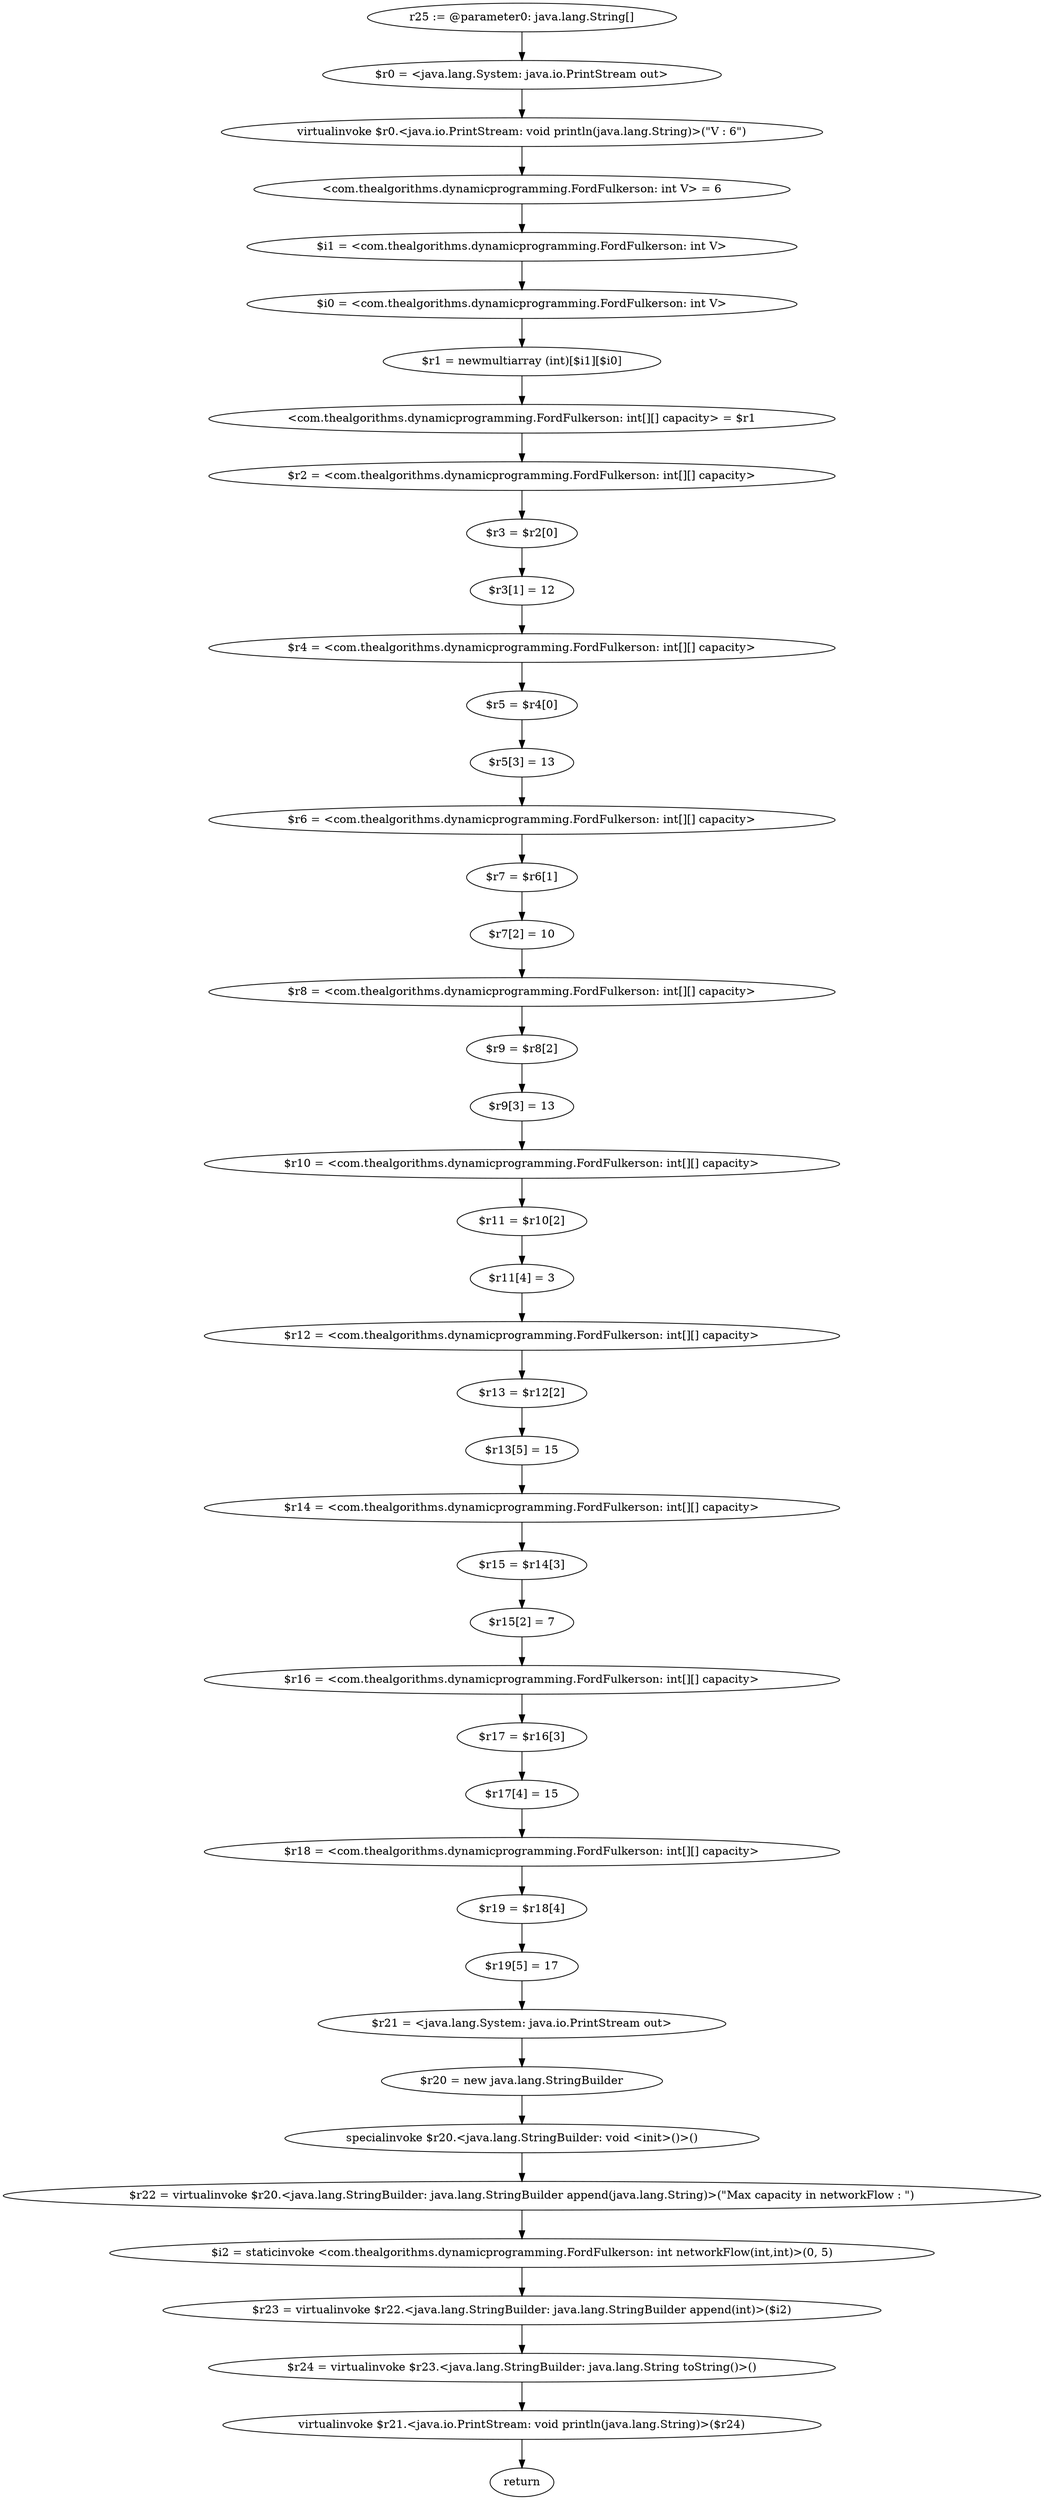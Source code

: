 digraph "unitGraph" {
    "r25 := @parameter0: java.lang.String[]"
    "$r0 = <java.lang.System: java.io.PrintStream out>"
    "virtualinvoke $r0.<java.io.PrintStream: void println(java.lang.String)>(\"V : 6\")"
    "<com.thealgorithms.dynamicprogramming.FordFulkerson: int V> = 6"
    "$i1 = <com.thealgorithms.dynamicprogramming.FordFulkerson: int V>"
    "$i0 = <com.thealgorithms.dynamicprogramming.FordFulkerson: int V>"
    "$r1 = newmultiarray (int)[$i1][$i0]"
    "<com.thealgorithms.dynamicprogramming.FordFulkerson: int[][] capacity> = $r1"
    "$r2 = <com.thealgorithms.dynamicprogramming.FordFulkerson: int[][] capacity>"
    "$r3 = $r2[0]"
    "$r3[1] = 12"
    "$r4 = <com.thealgorithms.dynamicprogramming.FordFulkerson: int[][] capacity>"
    "$r5 = $r4[0]"
    "$r5[3] = 13"
    "$r6 = <com.thealgorithms.dynamicprogramming.FordFulkerson: int[][] capacity>"
    "$r7 = $r6[1]"
    "$r7[2] = 10"
    "$r8 = <com.thealgorithms.dynamicprogramming.FordFulkerson: int[][] capacity>"
    "$r9 = $r8[2]"
    "$r9[3] = 13"
    "$r10 = <com.thealgorithms.dynamicprogramming.FordFulkerson: int[][] capacity>"
    "$r11 = $r10[2]"
    "$r11[4] = 3"
    "$r12 = <com.thealgorithms.dynamicprogramming.FordFulkerson: int[][] capacity>"
    "$r13 = $r12[2]"
    "$r13[5] = 15"
    "$r14 = <com.thealgorithms.dynamicprogramming.FordFulkerson: int[][] capacity>"
    "$r15 = $r14[3]"
    "$r15[2] = 7"
    "$r16 = <com.thealgorithms.dynamicprogramming.FordFulkerson: int[][] capacity>"
    "$r17 = $r16[3]"
    "$r17[4] = 15"
    "$r18 = <com.thealgorithms.dynamicprogramming.FordFulkerson: int[][] capacity>"
    "$r19 = $r18[4]"
    "$r19[5] = 17"
    "$r21 = <java.lang.System: java.io.PrintStream out>"
    "$r20 = new java.lang.StringBuilder"
    "specialinvoke $r20.<java.lang.StringBuilder: void <init>()>()"
    "$r22 = virtualinvoke $r20.<java.lang.StringBuilder: java.lang.StringBuilder append(java.lang.String)>(\"Max capacity in networkFlow : \")"
    "$i2 = staticinvoke <com.thealgorithms.dynamicprogramming.FordFulkerson: int networkFlow(int,int)>(0, 5)"
    "$r23 = virtualinvoke $r22.<java.lang.StringBuilder: java.lang.StringBuilder append(int)>($i2)"
    "$r24 = virtualinvoke $r23.<java.lang.StringBuilder: java.lang.String toString()>()"
    "virtualinvoke $r21.<java.io.PrintStream: void println(java.lang.String)>($r24)"
    "return"
    "r25 := @parameter0: java.lang.String[]"->"$r0 = <java.lang.System: java.io.PrintStream out>";
    "$r0 = <java.lang.System: java.io.PrintStream out>"->"virtualinvoke $r0.<java.io.PrintStream: void println(java.lang.String)>(\"V : 6\")";
    "virtualinvoke $r0.<java.io.PrintStream: void println(java.lang.String)>(\"V : 6\")"->"<com.thealgorithms.dynamicprogramming.FordFulkerson: int V> = 6";
    "<com.thealgorithms.dynamicprogramming.FordFulkerson: int V> = 6"->"$i1 = <com.thealgorithms.dynamicprogramming.FordFulkerson: int V>";
    "$i1 = <com.thealgorithms.dynamicprogramming.FordFulkerson: int V>"->"$i0 = <com.thealgorithms.dynamicprogramming.FordFulkerson: int V>";
    "$i0 = <com.thealgorithms.dynamicprogramming.FordFulkerson: int V>"->"$r1 = newmultiarray (int)[$i1][$i0]";
    "$r1 = newmultiarray (int)[$i1][$i0]"->"<com.thealgorithms.dynamicprogramming.FordFulkerson: int[][] capacity> = $r1";
    "<com.thealgorithms.dynamicprogramming.FordFulkerson: int[][] capacity> = $r1"->"$r2 = <com.thealgorithms.dynamicprogramming.FordFulkerson: int[][] capacity>";
    "$r2 = <com.thealgorithms.dynamicprogramming.FordFulkerson: int[][] capacity>"->"$r3 = $r2[0]";
    "$r3 = $r2[0]"->"$r3[1] = 12";
    "$r3[1] = 12"->"$r4 = <com.thealgorithms.dynamicprogramming.FordFulkerson: int[][] capacity>";
    "$r4 = <com.thealgorithms.dynamicprogramming.FordFulkerson: int[][] capacity>"->"$r5 = $r4[0]";
    "$r5 = $r4[0]"->"$r5[3] = 13";
    "$r5[3] = 13"->"$r6 = <com.thealgorithms.dynamicprogramming.FordFulkerson: int[][] capacity>";
    "$r6 = <com.thealgorithms.dynamicprogramming.FordFulkerson: int[][] capacity>"->"$r7 = $r6[1]";
    "$r7 = $r6[1]"->"$r7[2] = 10";
    "$r7[2] = 10"->"$r8 = <com.thealgorithms.dynamicprogramming.FordFulkerson: int[][] capacity>";
    "$r8 = <com.thealgorithms.dynamicprogramming.FordFulkerson: int[][] capacity>"->"$r9 = $r8[2]";
    "$r9 = $r8[2]"->"$r9[3] = 13";
    "$r9[3] = 13"->"$r10 = <com.thealgorithms.dynamicprogramming.FordFulkerson: int[][] capacity>";
    "$r10 = <com.thealgorithms.dynamicprogramming.FordFulkerson: int[][] capacity>"->"$r11 = $r10[2]";
    "$r11 = $r10[2]"->"$r11[4] = 3";
    "$r11[4] = 3"->"$r12 = <com.thealgorithms.dynamicprogramming.FordFulkerson: int[][] capacity>";
    "$r12 = <com.thealgorithms.dynamicprogramming.FordFulkerson: int[][] capacity>"->"$r13 = $r12[2]";
    "$r13 = $r12[2]"->"$r13[5] = 15";
    "$r13[5] = 15"->"$r14 = <com.thealgorithms.dynamicprogramming.FordFulkerson: int[][] capacity>";
    "$r14 = <com.thealgorithms.dynamicprogramming.FordFulkerson: int[][] capacity>"->"$r15 = $r14[3]";
    "$r15 = $r14[3]"->"$r15[2] = 7";
    "$r15[2] = 7"->"$r16 = <com.thealgorithms.dynamicprogramming.FordFulkerson: int[][] capacity>";
    "$r16 = <com.thealgorithms.dynamicprogramming.FordFulkerson: int[][] capacity>"->"$r17 = $r16[3]";
    "$r17 = $r16[3]"->"$r17[4] = 15";
    "$r17[4] = 15"->"$r18 = <com.thealgorithms.dynamicprogramming.FordFulkerson: int[][] capacity>";
    "$r18 = <com.thealgorithms.dynamicprogramming.FordFulkerson: int[][] capacity>"->"$r19 = $r18[4]";
    "$r19 = $r18[4]"->"$r19[5] = 17";
    "$r19[5] = 17"->"$r21 = <java.lang.System: java.io.PrintStream out>";
    "$r21 = <java.lang.System: java.io.PrintStream out>"->"$r20 = new java.lang.StringBuilder";
    "$r20 = new java.lang.StringBuilder"->"specialinvoke $r20.<java.lang.StringBuilder: void <init>()>()";
    "specialinvoke $r20.<java.lang.StringBuilder: void <init>()>()"->"$r22 = virtualinvoke $r20.<java.lang.StringBuilder: java.lang.StringBuilder append(java.lang.String)>(\"Max capacity in networkFlow : \")";
    "$r22 = virtualinvoke $r20.<java.lang.StringBuilder: java.lang.StringBuilder append(java.lang.String)>(\"Max capacity in networkFlow : \")"->"$i2 = staticinvoke <com.thealgorithms.dynamicprogramming.FordFulkerson: int networkFlow(int,int)>(0, 5)";
    "$i2 = staticinvoke <com.thealgorithms.dynamicprogramming.FordFulkerson: int networkFlow(int,int)>(0, 5)"->"$r23 = virtualinvoke $r22.<java.lang.StringBuilder: java.lang.StringBuilder append(int)>($i2)";
    "$r23 = virtualinvoke $r22.<java.lang.StringBuilder: java.lang.StringBuilder append(int)>($i2)"->"$r24 = virtualinvoke $r23.<java.lang.StringBuilder: java.lang.String toString()>()";
    "$r24 = virtualinvoke $r23.<java.lang.StringBuilder: java.lang.String toString()>()"->"virtualinvoke $r21.<java.io.PrintStream: void println(java.lang.String)>($r24)";
    "virtualinvoke $r21.<java.io.PrintStream: void println(java.lang.String)>($r24)"->"return";
}
